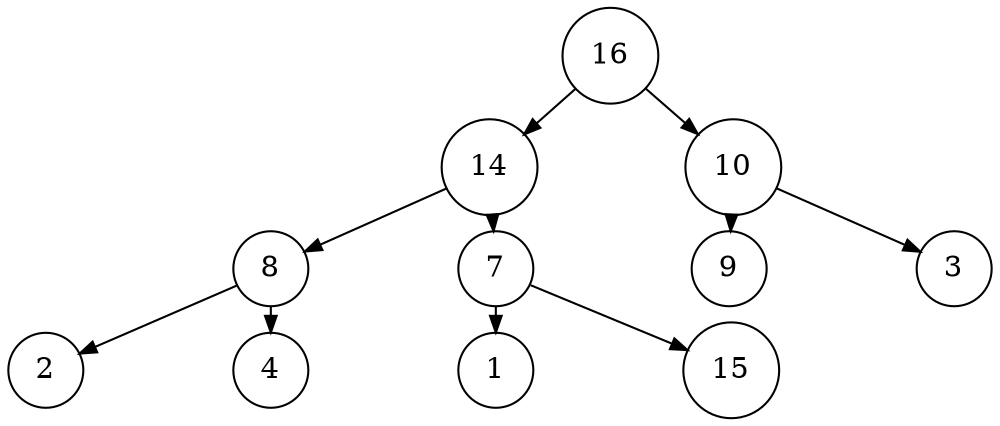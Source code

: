 digraph BT2C1 {
    nodesep=1;
    ranksep=0.1;
    margin=0;
    graph [ordering="out"]
    node [shape=circle];
    edge [arrowsize=0.8];
    16 -> 14;
    16 -> 10;
    14 -> 8;
    14 -> 7;
    10 -> 9;
    10 -> 3;
    8 -> 2;
    8 -> 4;
    7 -> 1;
    7 -> 15;
}